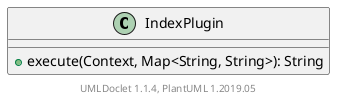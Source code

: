 @startuml

    class IndexPlugin [[IndexPlugin.html]] {
        +execute(Context, Map<String, String>): String
    }


    center footer UMLDoclet 1.1.4, PlantUML 1.2019.05
@enduml
